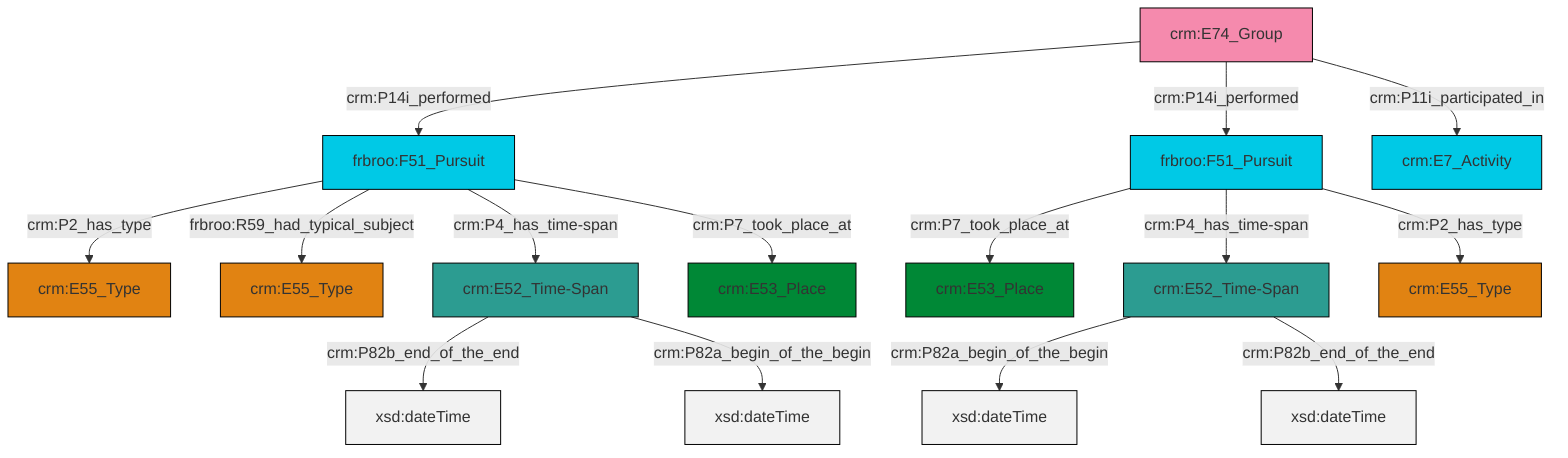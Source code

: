 graph TD
classDef Literal fill:#f2f2f2,stroke:#000000;
classDef CRM_Entity fill:#FFFFFF,stroke:#000000;
classDef Temporal_Entity fill:#00C9E6, stroke:#000000;
classDef Type fill:#E18312, stroke:#000000;
classDef Time-Span fill:#2C9C91, stroke:#000000;
classDef Appellation fill:#FFEB7F, stroke:#000000;
classDef Place fill:#008836, stroke:#000000;
classDef Persistent_Item fill:#B266B2, stroke:#000000;
classDef Conceptual_Object fill:#FFD700, stroke:#000000;
classDef Physical_Thing fill:#D2B48C, stroke:#000000;
classDef Actor fill:#f58aad, stroke:#000000;
classDef PC_Classes fill:#4ce600, stroke:#000000;
classDef Multi fill:#cccccc,stroke:#000000;

0["frbroo:F51_Pursuit"]:::Temporal_Entity -->|crm:P2_has_type| 1["crm:E55_Type"]:::Type
4["frbroo:F51_Pursuit"]:::Temporal_Entity -->|crm:P7_took_place_at| 5["crm:E53_Place"]:::Place
0["frbroo:F51_Pursuit"]:::Temporal_Entity -->|frbroo:R59_had_typical_subject| 6["crm:E55_Type"]:::Type
8["crm:E74_Group"]:::Actor -->|crm:P14i_performed| 0["frbroo:F51_Pursuit"]:::Temporal_Entity
4["frbroo:F51_Pursuit"]:::Temporal_Entity -->|crm:P4_has_time-span| 11["crm:E52_Time-Span"]:::Time-Span
8["crm:E74_Group"]:::Actor -->|crm:P14i_performed| 4["frbroo:F51_Pursuit"]:::Temporal_Entity
8["crm:E74_Group"]:::Actor -->|crm:P11i_participated_in| 2["crm:E7_Activity"]:::Temporal_Entity
16["crm:E52_Time-Span"]:::Time-Span -->|crm:P82b_end_of_the_end| 17[xsd:dateTime]:::Literal
16["crm:E52_Time-Span"]:::Time-Span -->|crm:P82a_begin_of_the_begin| 18[xsd:dateTime]:::Literal
0["frbroo:F51_Pursuit"]:::Temporal_Entity -->|crm:P4_has_time-span| 16["crm:E52_Time-Span"]:::Time-Span
0["frbroo:F51_Pursuit"]:::Temporal_Entity -->|crm:P7_took_place_at| 14["crm:E53_Place"]:::Place
11["crm:E52_Time-Span"]:::Time-Span -->|crm:P82a_begin_of_the_begin| 23[xsd:dateTime]:::Literal
11["crm:E52_Time-Span"]:::Time-Span -->|crm:P82b_end_of_the_end| 24[xsd:dateTime]:::Literal
4["frbroo:F51_Pursuit"]:::Temporal_Entity -->|crm:P2_has_type| 12["crm:E55_Type"]:::Type